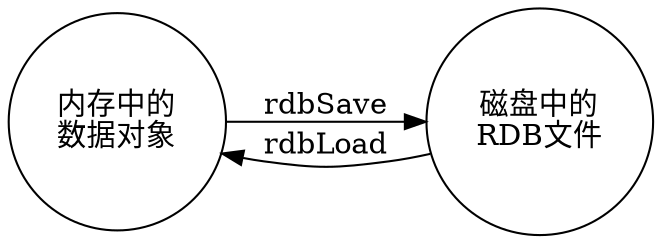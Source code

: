 digraph persistent {

    rankdir = LR;

    node [shape = circle];

    redis_object [label = "内存中的\n数据对象"];

    rdb [label = "磁盘中的\nRDB文件"];

    redis_object -> rdb [label = "rdbSave"];

    rdb -> redis_object [label = "rdbLoad"];
}
